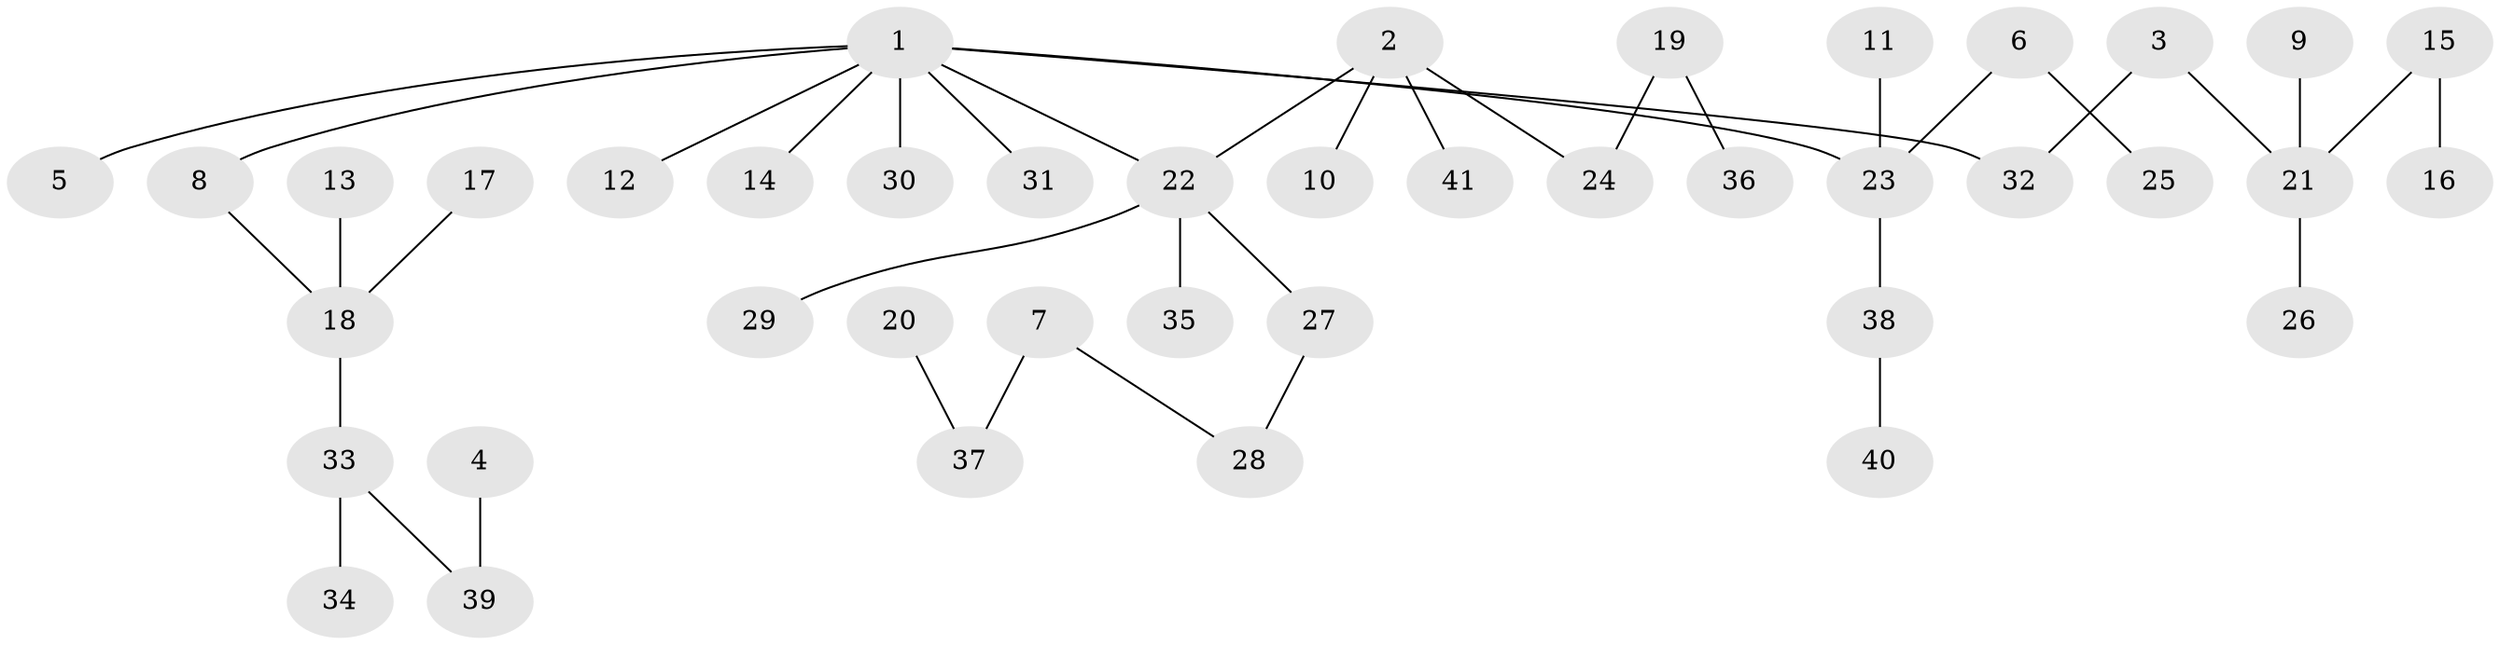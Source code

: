 // original degree distribution, {4: 0.08641975308641975, 7: 0.012345679012345678, 2: 0.2222222222222222, 6: 0.024691358024691357, 3: 0.12345679012345678, 5: 0.012345679012345678, 1: 0.5185185185185185}
// Generated by graph-tools (version 1.1) at 2025/26/03/09/25 03:26:24]
// undirected, 41 vertices, 40 edges
graph export_dot {
graph [start="1"]
  node [color=gray90,style=filled];
  1;
  2;
  3;
  4;
  5;
  6;
  7;
  8;
  9;
  10;
  11;
  12;
  13;
  14;
  15;
  16;
  17;
  18;
  19;
  20;
  21;
  22;
  23;
  24;
  25;
  26;
  27;
  28;
  29;
  30;
  31;
  32;
  33;
  34;
  35;
  36;
  37;
  38;
  39;
  40;
  41;
  1 -- 5 [weight=1.0];
  1 -- 8 [weight=1.0];
  1 -- 12 [weight=1.0];
  1 -- 14 [weight=1.0];
  1 -- 22 [weight=1.0];
  1 -- 23 [weight=1.0];
  1 -- 30 [weight=1.0];
  1 -- 31 [weight=1.0];
  1 -- 32 [weight=1.0];
  2 -- 10 [weight=1.0];
  2 -- 22 [weight=1.0];
  2 -- 24 [weight=1.0];
  2 -- 41 [weight=1.0];
  3 -- 21 [weight=1.0];
  3 -- 32 [weight=1.0];
  4 -- 39 [weight=1.0];
  6 -- 23 [weight=1.0];
  6 -- 25 [weight=1.0];
  7 -- 28 [weight=1.0];
  7 -- 37 [weight=1.0];
  8 -- 18 [weight=1.0];
  9 -- 21 [weight=1.0];
  11 -- 23 [weight=1.0];
  13 -- 18 [weight=1.0];
  15 -- 16 [weight=1.0];
  15 -- 21 [weight=1.0];
  17 -- 18 [weight=1.0];
  18 -- 33 [weight=1.0];
  19 -- 24 [weight=1.0];
  19 -- 36 [weight=1.0];
  20 -- 37 [weight=1.0];
  21 -- 26 [weight=1.0];
  22 -- 27 [weight=1.0];
  22 -- 29 [weight=1.0];
  22 -- 35 [weight=1.0];
  23 -- 38 [weight=1.0];
  27 -- 28 [weight=1.0];
  33 -- 34 [weight=1.0];
  33 -- 39 [weight=1.0];
  38 -- 40 [weight=1.0];
}
